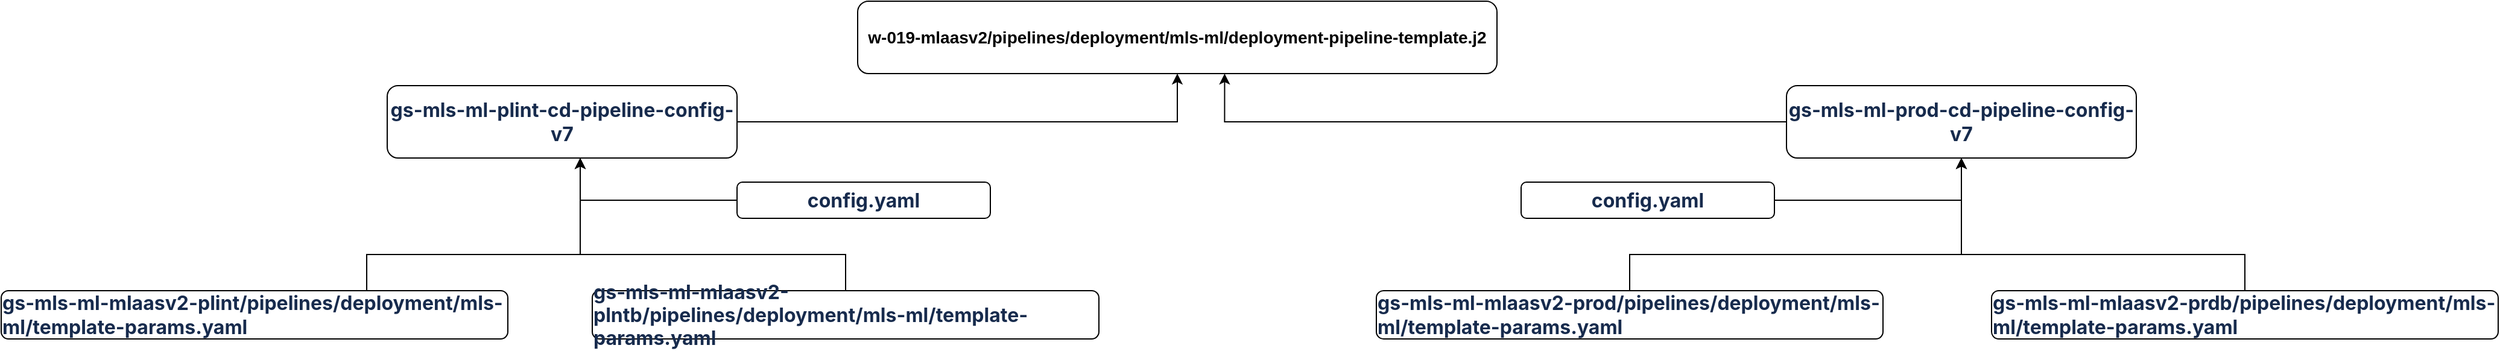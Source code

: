 <mxfile version="24.8.3">
  <diagram name="Page-1" id="RXrmXrD-vrTJ8Lkj9za8">
    <mxGraphModel dx="4429" dy="1097" grid="1" gridSize="10" guides="1" tooltips="1" connect="1" arrows="1" fold="1" page="1" pageScale="1" pageWidth="827" pageHeight="1169" math="0" shadow="0">
      <root>
        <mxCell id="0" />
        <mxCell id="1" parent="0" />
        <mxCell id="sGsYtJAiaq8hdn5miiEl-3" value="&lt;b&gt;&lt;font style=&quot;font-size: 14px;&quot;&gt;w-019-mlaasv2/pipelines/deployment/mls-ml/deployment-pipeline-template.j2&lt;/font&gt;&lt;/b&gt;" style="rounded=1;whiteSpace=wrap;html=1;" vertex="1" parent="1">
          <mxGeometry x="-210" y="10" width="530" height="60" as="geometry" />
        </mxCell>
        <mxCell id="sGsYtJAiaq8hdn5miiEl-10" value="" style="edgeStyle=orthogonalEdgeStyle;rounded=0;orthogonalLoop=1;jettySize=auto;html=1;" edge="1" parent="1" source="sGsYtJAiaq8hdn5miiEl-4" target="sGsYtJAiaq8hdn5miiEl-3">
          <mxGeometry relative="1" as="geometry" />
        </mxCell>
        <mxCell id="sGsYtJAiaq8hdn5miiEl-4" value="&lt;span style=&quot;color: rgb(23, 43, 77); font-family: -apple-system, BlinkMacSystemFont, &amp;quot;Segoe UI&amp;quot;, Roboto, Oxygen, Ubuntu, &amp;quot;Fira Sans&amp;quot;, &amp;quot;Droid Sans&amp;quot;, &amp;quot;Helvetica Neue&amp;quot;, sans-serif; font-size: 16px; font-weight: 700; text-align: left; background-color: rgb(255, 255, 255);&quot;&gt;gs-mls-ml-plint-cd-pipeline-config-v7&lt;/span&gt;" style="rounded=1;whiteSpace=wrap;html=1;" vertex="1" parent="1">
          <mxGeometry x="-600" y="80" width="290" height="60" as="geometry" />
        </mxCell>
        <mxCell id="sGsYtJAiaq8hdn5miiEl-5" value="&lt;span style=&quot;color: rgb(23, 43, 77); font-family: -apple-system, BlinkMacSystemFont, &amp;quot;Segoe UI&amp;quot;, Roboto, Oxygen, Ubuntu, &amp;quot;Fira Sans&amp;quot;, &amp;quot;Droid Sans&amp;quot;, &amp;quot;Helvetica Neue&amp;quot;, sans-serif; font-size: 16px; font-weight: 700; text-align: left; background-color: rgb(255, 255, 255);&quot;&gt;gs-mls-ml-prod-cd-pipeline-config-v7&lt;/span&gt;" style="rounded=1;whiteSpace=wrap;html=1;" vertex="1" parent="1">
          <mxGeometry x="560" y="80" width="290" height="60" as="geometry" />
        </mxCell>
        <mxCell id="sGsYtJAiaq8hdn5miiEl-38" value="" style="edgeStyle=orthogonalEdgeStyle;rounded=0;orthogonalLoop=1;jettySize=auto;html=1;" edge="1" parent="1" source="sGsYtJAiaq8hdn5miiEl-8" target="sGsYtJAiaq8hdn5miiEl-4">
          <mxGeometry relative="1" as="geometry">
            <Array as="points">
              <mxPoint x="-440" y="175" />
            </Array>
          </mxGeometry>
        </mxCell>
        <mxCell id="sGsYtJAiaq8hdn5miiEl-8" value="&lt;span style=&quot;color: rgb(23, 43, 77); font-family: -apple-system, BlinkMacSystemFont, &amp;quot;Segoe UI&amp;quot;, Roboto, Oxygen, Ubuntu, &amp;quot;Fira Sans&amp;quot;, &amp;quot;Droid Sans&amp;quot;, &amp;quot;Helvetica Neue&amp;quot;, sans-serif; font-size: 16px; font-weight: 700; text-align: left; background-color: rgb(255, 255, 255);&quot;&gt;config.yaml&lt;/span&gt;" style="rounded=1;whiteSpace=wrap;html=1;" vertex="1" parent="1">
          <mxGeometry x="-310" y="160" width="210" height="30" as="geometry" />
        </mxCell>
        <mxCell id="sGsYtJAiaq8hdn5miiEl-11" style="edgeStyle=orthogonalEdgeStyle;rounded=0;orthogonalLoop=1;jettySize=auto;html=1;entryX=0.574;entryY=1;entryDx=0;entryDy=0;entryPerimeter=0;" edge="1" parent="1" source="sGsYtJAiaq8hdn5miiEl-5" target="sGsYtJAiaq8hdn5miiEl-3">
          <mxGeometry relative="1" as="geometry" />
        </mxCell>
        <mxCell id="sGsYtJAiaq8hdn5miiEl-40" value="" style="edgeStyle=orthogonalEdgeStyle;rounded=0;orthogonalLoop=1;jettySize=auto;html=1;" edge="1" parent="1" source="sGsYtJAiaq8hdn5miiEl-12" target="sGsYtJAiaq8hdn5miiEl-5">
          <mxGeometry relative="1" as="geometry" />
        </mxCell>
        <mxCell id="sGsYtJAiaq8hdn5miiEl-12" value="&lt;span style=&quot;color: rgb(23, 43, 77); font-family: -apple-system, BlinkMacSystemFont, &amp;quot;Segoe UI&amp;quot;, Roboto, Oxygen, Ubuntu, &amp;quot;Fira Sans&amp;quot;, &amp;quot;Droid Sans&amp;quot;, &amp;quot;Helvetica Neue&amp;quot;, sans-serif; font-size: 16px; font-weight: 700; text-align: left; background-color: rgb(255, 255, 255);&quot;&gt;config.yaml&lt;/span&gt;" style="rounded=1;whiteSpace=wrap;html=1;" vertex="1" parent="1">
          <mxGeometry x="340" y="160" width="210" height="30" as="geometry" />
        </mxCell>
        <mxCell id="sGsYtJAiaq8hdn5miiEl-34" value="" style="edgeStyle=orthogonalEdgeStyle;rounded=0;orthogonalLoop=1;jettySize=auto;html=1;" edge="1" parent="1" source="sGsYtJAiaq8hdn5miiEl-17" target="sGsYtJAiaq8hdn5miiEl-4">
          <mxGeometry relative="1" as="geometry">
            <Array as="points">
              <mxPoint x="-617" y="220" />
              <mxPoint x="-440" y="220" />
            </Array>
          </mxGeometry>
        </mxCell>
        <mxCell id="sGsYtJAiaq8hdn5miiEl-17" value="&lt;div style=&quot;text-align: left;&quot;&gt;&lt;span style=&quot;background-color: initial; font-size: 16px;&quot;&gt;&lt;font face=&quot;-apple-system, BlinkMacSystemFont, Segoe UI, Roboto, Oxygen, Ubuntu, Fira Sans, Droid Sans, Helvetica Neue, sans-serif&quot; color=&quot;#172b4d&quot;&gt;&lt;b&gt;gs-mls-ml-mlaasv2-plint/pipelines/deployment/mls-ml/template-params.yaml&lt;/b&gt;&lt;/font&gt;&lt;/span&gt;&lt;/div&gt;" style="rounded=1;whiteSpace=wrap;html=1;" vertex="1" parent="1">
          <mxGeometry x="-920" y="250" width="420" height="40" as="geometry" />
        </mxCell>
        <mxCell id="sGsYtJAiaq8hdn5miiEl-35" value="" style="edgeStyle=orthogonalEdgeStyle;rounded=0;orthogonalLoop=1;jettySize=auto;html=1;" edge="1" parent="1" source="sGsYtJAiaq8hdn5miiEl-19" target="sGsYtJAiaq8hdn5miiEl-4">
          <mxGeometry relative="1" as="geometry">
            <Array as="points">
              <mxPoint x="-220" y="220" />
              <mxPoint x="-440" y="220" />
            </Array>
          </mxGeometry>
        </mxCell>
        <mxCell id="sGsYtJAiaq8hdn5miiEl-19" value="&lt;div style=&quot;text-align: left;&quot;&gt;&lt;span style=&quot;background-color: initial; font-size: 16px;&quot;&gt;&lt;font face=&quot;-apple-system, BlinkMacSystemFont, Segoe UI, Roboto, Oxygen, Ubuntu, Fira Sans, Droid Sans, Helvetica Neue, sans-serif&quot; color=&quot;#172b4d&quot;&gt;&lt;b&gt;gs-mls-ml-mlaasv2-plntb/pipelines/deployment/mls-ml/template-params.yaml&lt;/b&gt;&lt;/font&gt;&lt;/span&gt;&lt;/div&gt;" style="rounded=1;whiteSpace=wrap;html=1;" vertex="1" parent="1">
          <mxGeometry x="-430" y="250" width="420" height="40" as="geometry" />
        </mxCell>
        <mxCell id="sGsYtJAiaq8hdn5miiEl-39" value="" style="edgeStyle=orthogonalEdgeStyle;rounded=0;orthogonalLoop=1;jettySize=auto;html=1;" edge="1" parent="1" source="sGsYtJAiaq8hdn5miiEl-23" target="sGsYtJAiaq8hdn5miiEl-5">
          <mxGeometry relative="1" as="geometry">
            <Array as="points">
              <mxPoint x="940" y="220" />
              <mxPoint x="705" y="220" />
            </Array>
          </mxGeometry>
        </mxCell>
        <mxCell id="sGsYtJAiaq8hdn5miiEl-23" value="&lt;div style=&quot;text-align: left;&quot;&gt;&lt;span style=&quot;background-color: initial; font-size: 16px;&quot;&gt;&lt;font face=&quot;-apple-system, BlinkMacSystemFont, Segoe UI, Roboto, Oxygen, Ubuntu, Fira Sans, Droid Sans, Helvetica Neue, sans-serif&quot; color=&quot;#172b4d&quot;&gt;&lt;b&gt;gs-mls-ml-mlaasv2-prdb/pipelines/deployment/mls-ml/template-params.yaml&lt;/b&gt;&lt;/font&gt;&lt;/span&gt;&lt;/div&gt;" style="rounded=1;whiteSpace=wrap;html=1;" vertex="1" parent="1">
          <mxGeometry x="730" y="250" width="420" height="40" as="geometry" />
        </mxCell>
        <mxCell id="sGsYtJAiaq8hdn5miiEl-25" value="" style="edgeStyle=orthogonalEdgeStyle;rounded=0;orthogonalLoop=1;jettySize=auto;html=1;" edge="1" parent="1" source="sGsYtJAiaq8hdn5miiEl-24">
          <mxGeometry relative="1" as="geometry">
            <mxPoint x="705" y="140" as="targetPoint" />
            <Array as="points">
              <mxPoint x="430" y="220" />
              <mxPoint x="705" y="220" />
            </Array>
          </mxGeometry>
        </mxCell>
        <mxCell id="sGsYtJAiaq8hdn5miiEl-24" value="&lt;div style=&quot;text-align: left;&quot;&gt;&lt;span style=&quot;background-color: initial; font-size: 16px;&quot;&gt;&lt;font face=&quot;-apple-system, BlinkMacSystemFont, Segoe UI, Roboto, Oxygen, Ubuntu, Fira Sans, Droid Sans, Helvetica Neue, sans-serif&quot; color=&quot;#172b4d&quot;&gt;&lt;b&gt;gs-mls-ml-mlaasv2-prod/pipelines/deployment/mls-ml/template-params.yaml&lt;/b&gt;&lt;/font&gt;&lt;/span&gt;&lt;/div&gt;" style="rounded=1;whiteSpace=wrap;html=1;" vertex="1" parent="1">
          <mxGeometry x="220" y="250" width="420" height="40" as="geometry" />
        </mxCell>
      </root>
    </mxGraphModel>
  </diagram>
</mxfile>
